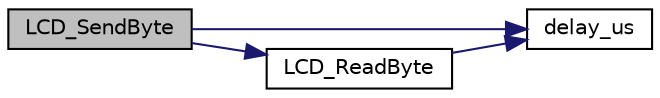 digraph "LCD_SendByte"
{
  edge [fontname="Helvetica",fontsize="10",labelfontname="Helvetica",labelfontsize="10"];
  node [fontname="Helvetica",fontsize="10",shape=record];
  rankdir="LR";
  Node46 [label="LCD_SendByte",height=0.2,width=0.4,color="black", fillcolor="grey75", style="filled", fontcolor="black"];
  Node46 -> Node47 [color="midnightblue",fontsize="10",style="solid",fontname="Helvetica"];
  Node47 [label="delay_us",height=0.2,width=0.4,color="black", fillcolor="white", style="filled",URL="$lcd4bit_8c.html#a3f88352450dad51d82e4bf84a0a439a1"];
  Node46 -> Node48 [color="midnightblue",fontsize="10",style="solid",fontname="Helvetica"];
  Node48 [label="LCD_ReadByte",height=0.2,width=0.4,color="black", fillcolor="white", style="filled",URL="$lcd4bit_8c.html#ab59396403153e41cf3c098b8bff86da6"];
  Node48 -> Node47 [color="midnightblue",fontsize="10",style="solid",fontname="Helvetica"];
}
